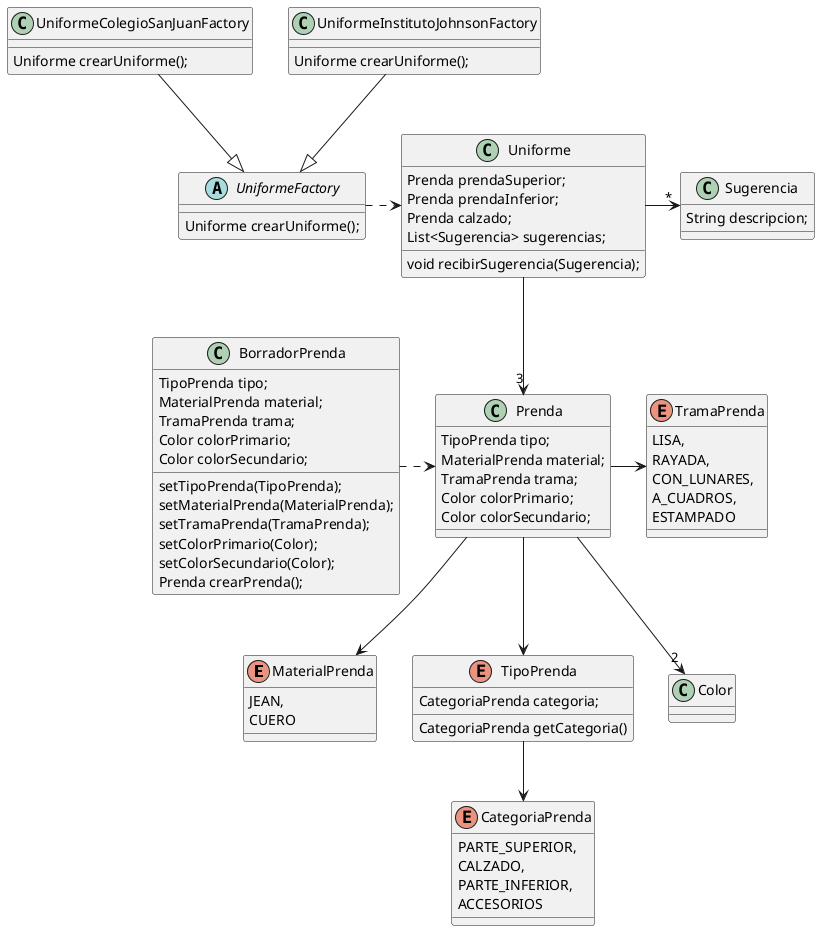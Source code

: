 @startuml

enum MaterialPrenda{
	JEAN,
	CUERO
}
enum CategoriaPrenda{
	PARTE_SUPERIOR,
	CALZADO,
	PARTE_INFERIOR,
	ACCESORIOS
}
enum TipoPrenda{
	CategoriaPrenda categoria;
	CategoriaPrenda getCategoria()
}
enum TramaPrenda{
    LISA,
    RAYADA,
    CON_LUNARES,
    A_CUADROS,
    ESTAMPADO
}
class Prenda{
	TipoPrenda tipo;
	MaterialPrenda material;
	TramaPrenda trama;
	Color colorPrimario;
	Color colorSecundario;
}
class BorradorPrenda{
    TipoPrenda tipo;
    MaterialPrenda material;
    TramaPrenda trama;
    Color colorPrimario;
    Color colorSecundario;
    setTipoPrenda(TipoPrenda);
    setMaterialPrenda(MaterialPrenda);
    setTramaPrenda(TramaPrenda);
    setColorPrimario(Color);
    setColorSecundario(Color);
    Prenda crearPrenda();
}
class Sugerencia{
    String descripcion;
}

class Uniforme{
    Prenda prendaSuperior;
    Prenda prendaInferior;
    Prenda calzado;
    List<Sugerencia> sugerencias;
    void recibirSugerencia(Sugerencia);

}

abstract UniformeFactory{
    Uniforme crearUniforme();

}
class UniformeColegioSanJuanFactory {
    Uniforme crearUniforme();
}
class UniformeInstitutoJohnsonFactory {
    Uniforme crearUniforme();
}


Prenda --> TipoPrenda
MaterialPrenda <-up- Prenda
Prenda -down-> "2" Color
TipoPrenda --> CategoriaPrenda
Prenda -> TramaPrenda
BorradorPrenda .> Prenda
UniformeFactory .> Uniforme
Uniforme --> "3" Prenda
Uniforme -> "*" Sugerencia
UniformeColegioSanJuanFactory --|> UniformeFactory
UniformeInstitutoJohnsonFactory --|> UniformeFactory
@enduml